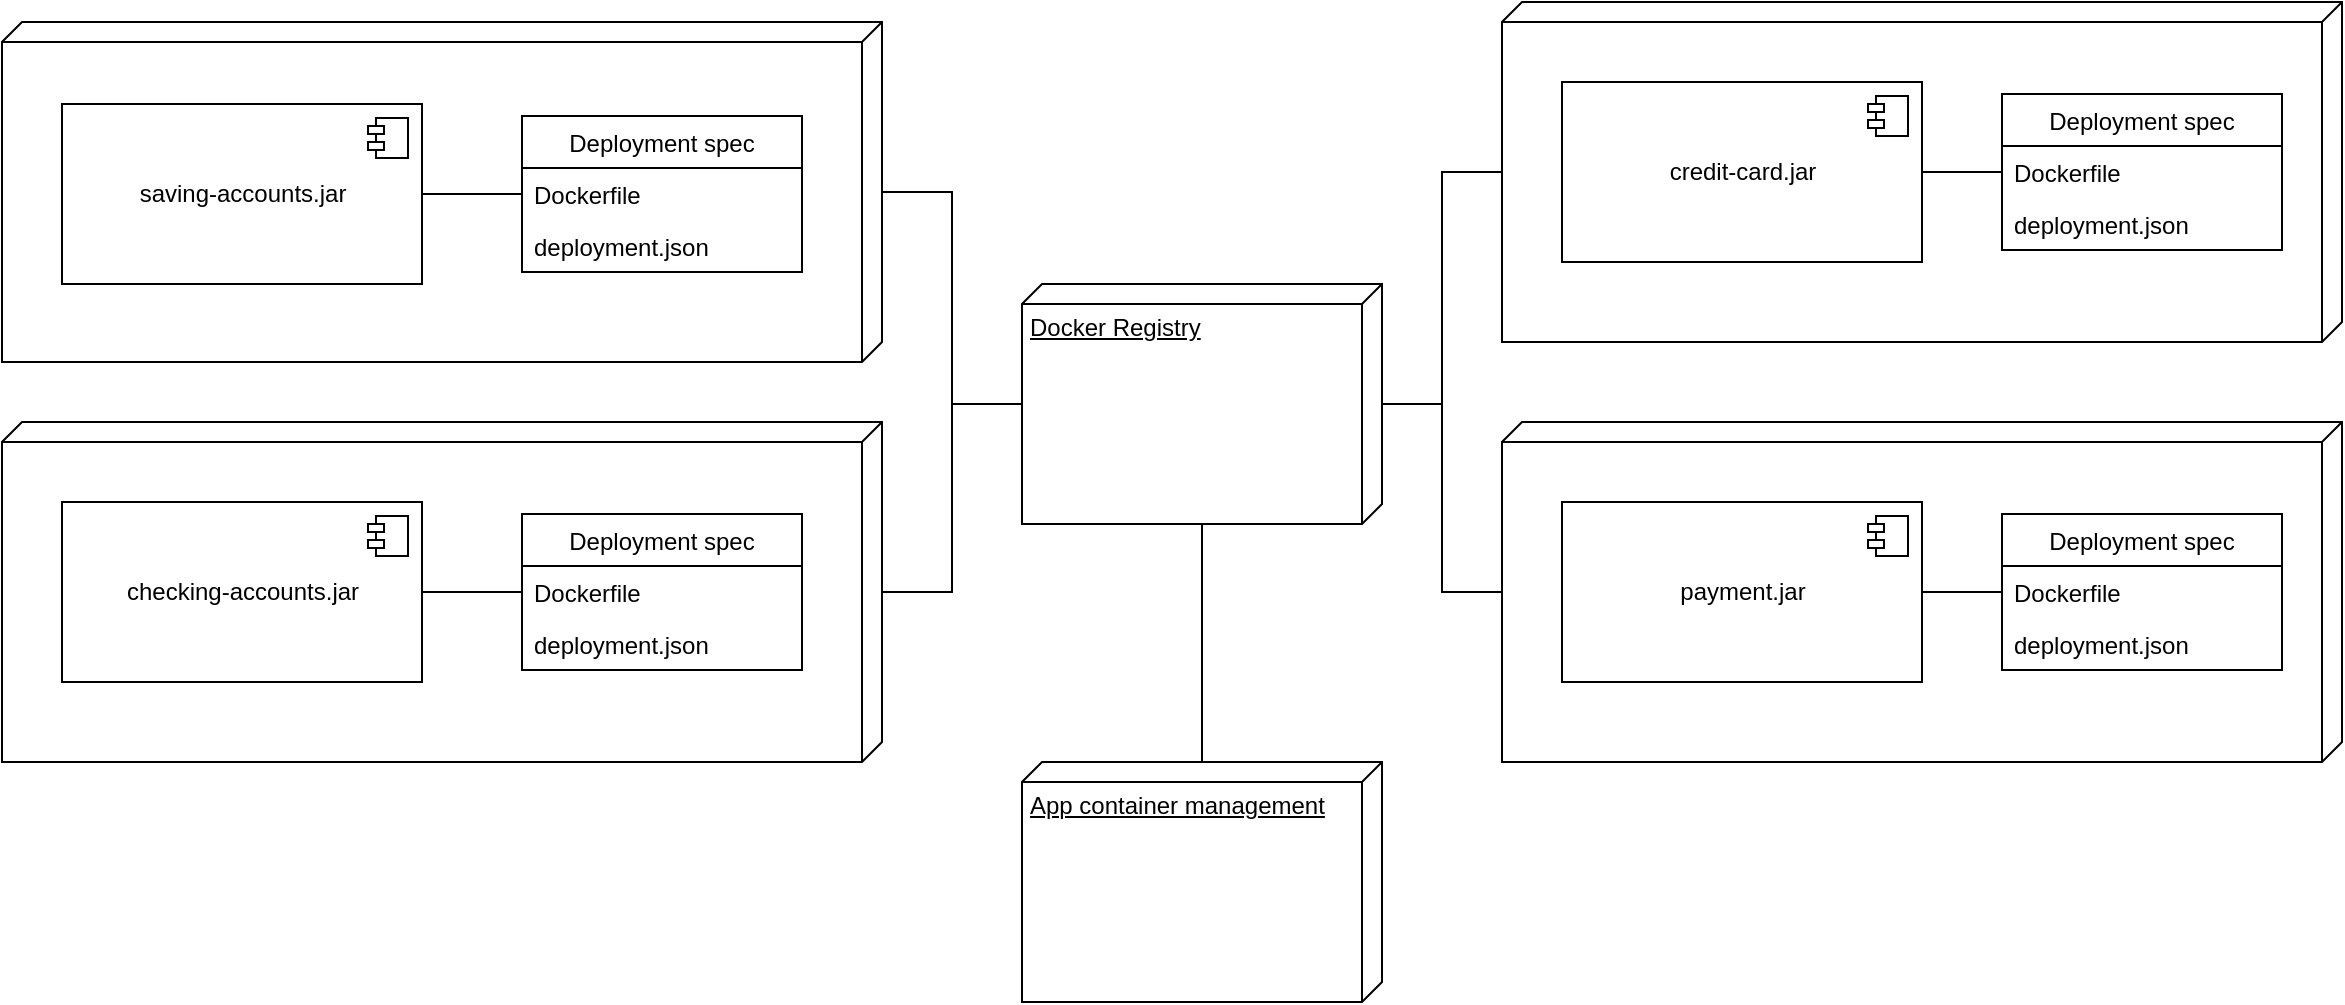 <mxfile version="20.8.3" type="github">
  <diagram id="Z-3wMT12V0U_0ovYJJmp" name="Page-1">
    <mxGraphModel dx="1361" dy="369" grid="1" gridSize="10" guides="1" tooltips="1" connect="1" arrows="1" fold="1" page="0" pageScale="1" pageWidth="827" pageHeight="1169" math="0" shadow="0">
      <root>
        <mxCell id="0" />
        <mxCell id="1" parent="0" />
        <mxCell id="oAk6PpLKIb-QyxV9qV76-31" style="edgeStyle=orthogonalEdgeStyle;rounded=0;orthogonalLoop=1;jettySize=auto;html=1;endArrow=none;endFill=0;" edge="1" parent="1" source="oAk6PpLKIb-QyxV9qV76-27" target="oAk6PpLKIb-QyxV9qV76-20">
          <mxGeometry relative="1" as="geometry" />
        </mxCell>
        <mxCell id="oAk6PpLKIb-QyxV9qV76-27" value="" style="verticalAlign=top;align=left;spacingTop=8;spacingLeft=2;spacingRight=12;shape=cube;size=10;direction=south;fontStyle=4;html=1;" vertex="1" parent="1">
          <mxGeometry x="850" y="870" width="420" height="170" as="geometry" />
        </mxCell>
        <mxCell id="oAk6PpLKIb-QyxV9qV76-32" style="edgeStyle=orthogonalEdgeStyle;rounded=0;orthogonalLoop=1;jettySize=auto;html=1;endArrow=none;endFill=0;" edge="1" parent="1" source="oAk6PpLKIb-QyxV9qV76-24" target="oAk6PpLKIb-QyxV9qV76-20">
          <mxGeometry relative="1" as="geometry" />
        </mxCell>
        <mxCell id="oAk6PpLKIb-QyxV9qV76-24" value="" style="verticalAlign=top;align=left;spacingTop=8;spacingLeft=2;spacingRight=12;shape=cube;size=10;direction=south;fontStyle=4;html=1;" vertex="1" parent="1">
          <mxGeometry x="850" y="660" width="420" height="170" as="geometry" />
        </mxCell>
        <mxCell id="oAk6PpLKIb-QyxV9qV76-30" style="edgeStyle=orthogonalEdgeStyle;rounded=0;orthogonalLoop=1;jettySize=auto;html=1;endArrow=none;endFill=0;" edge="1" parent="1" source="oAk6PpLKIb-QyxV9qV76-23" target="oAk6PpLKIb-QyxV9qV76-20">
          <mxGeometry relative="1" as="geometry" />
        </mxCell>
        <mxCell id="oAk6PpLKIb-QyxV9qV76-23" value="" style="verticalAlign=top;align=left;spacingTop=8;spacingLeft=2;spacingRight=12;shape=cube;size=10;direction=south;fontStyle=4;html=1;" vertex="1" parent="1">
          <mxGeometry x="100" y="870" width="440" height="170" as="geometry" />
        </mxCell>
        <mxCell id="oAk6PpLKIb-QyxV9qV76-29" style="edgeStyle=orthogonalEdgeStyle;rounded=0;orthogonalLoop=1;jettySize=auto;html=1;endArrow=none;endFill=0;" edge="1" parent="1" source="oAk6PpLKIb-QyxV9qV76-21" target="oAk6PpLKIb-QyxV9qV76-20">
          <mxGeometry relative="1" as="geometry" />
        </mxCell>
        <mxCell id="oAk6PpLKIb-QyxV9qV76-21" value="" style="verticalAlign=top;align=left;spacingTop=8;spacingLeft=2;spacingRight=12;shape=cube;size=10;direction=south;fontStyle=4;html=1;" vertex="1" parent="1">
          <mxGeometry x="100" y="670" width="440" height="170" as="geometry" />
        </mxCell>
        <mxCell id="oAk6PpLKIb-QyxV9qV76-22" style="edgeStyle=orthogonalEdgeStyle;rounded=0;orthogonalLoop=1;jettySize=auto;html=1;endArrow=none;endFill=0;" edge="1" parent="1" source="oAk6PpLKIb-QyxV9qV76-2" target="oAk6PpLKIb-QyxV9qV76-39">
          <mxGeometry relative="1" as="geometry">
            <mxPoint x="350" y="756" as="targetPoint" />
          </mxGeometry>
        </mxCell>
        <mxCell id="oAk6PpLKIb-QyxV9qV76-2" value="saving-accounts.jar" style="html=1;dropTarget=0;" vertex="1" parent="1">
          <mxGeometry x="130" y="711" width="180" height="90" as="geometry" />
        </mxCell>
        <mxCell id="oAk6PpLKIb-QyxV9qV76-3" value="" style="shape=module;jettyWidth=8;jettyHeight=4;" vertex="1" parent="oAk6PpLKIb-QyxV9qV76-2">
          <mxGeometry x="1" width="20" height="20" relative="1" as="geometry">
            <mxPoint x="-27" y="7" as="offset" />
          </mxGeometry>
        </mxCell>
        <mxCell id="oAk6PpLKIb-QyxV9qV76-25" style="edgeStyle=orthogonalEdgeStyle;rounded=0;orthogonalLoop=1;jettySize=auto;html=1;endArrow=none;endFill=0;" edge="1" parent="1" source="oAk6PpLKIb-QyxV9qV76-4" target="oAk6PpLKIb-QyxV9qV76-35">
          <mxGeometry relative="1" as="geometry">
            <mxPoint x="350" y="955" as="targetPoint" />
          </mxGeometry>
        </mxCell>
        <mxCell id="oAk6PpLKIb-QyxV9qV76-4" value="checking-accounts.jar" style="html=1;dropTarget=0;" vertex="1" parent="1">
          <mxGeometry x="130" y="910" width="180" height="90" as="geometry" />
        </mxCell>
        <mxCell id="oAk6PpLKIb-QyxV9qV76-5" value="" style="shape=module;jettyWidth=8;jettyHeight=4;" vertex="1" parent="oAk6PpLKIb-QyxV9qV76-4">
          <mxGeometry x="1" width="20" height="20" relative="1" as="geometry">
            <mxPoint x="-27" y="7" as="offset" />
          </mxGeometry>
        </mxCell>
        <mxCell id="oAk6PpLKIb-QyxV9qV76-26" style="edgeStyle=orthogonalEdgeStyle;rounded=0;orthogonalLoop=1;jettySize=auto;html=1;endArrow=none;endFill=0;" edge="1" parent="1" source="oAk6PpLKIb-QyxV9qV76-6" target="oAk6PpLKIb-QyxV9qV76-42">
          <mxGeometry relative="1" as="geometry">
            <mxPoint x="1110" y="745" as="targetPoint" />
          </mxGeometry>
        </mxCell>
        <mxCell id="oAk6PpLKIb-QyxV9qV76-6" value="credit-card.jar" style="html=1;dropTarget=0;" vertex="1" parent="1">
          <mxGeometry x="880" y="700" width="180" height="90" as="geometry" />
        </mxCell>
        <mxCell id="oAk6PpLKIb-QyxV9qV76-7" value="" style="shape=module;jettyWidth=8;jettyHeight=4;" vertex="1" parent="oAk6PpLKIb-QyxV9qV76-6">
          <mxGeometry x="1" width="20" height="20" relative="1" as="geometry">
            <mxPoint x="-27" y="7" as="offset" />
          </mxGeometry>
        </mxCell>
        <mxCell id="oAk6PpLKIb-QyxV9qV76-28" style="edgeStyle=orthogonalEdgeStyle;rounded=0;orthogonalLoop=1;jettySize=auto;html=1;endArrow=none;endFill=0;" edge="1" parent="1" source="oAk6PpLKIb-QyxV9qV76-8" target="oAk6PpLKIb-QyxV9qV76-45">
          <mxGeometry relative="1" as="geometry">
            <mxPoint x="1120" y="955" as="targetPoint" />
          </mxGeometry>
        </mxCell>
        <mxCell id="oAk6PpLKIb-QyxV9qV76-8" value="payment.jar" style="html=1;dropTarget=0;" vertex="1" parent="1">
          <mxGeometry x="880" y="910" width="180" height="90" as="geometry" />
        </mxCell>
        <mxCell id="oAk6PpLKIb-QyxV9qV76-9" value="" style="shape=module;jettyWidth=8;jettyHeight=4;" vertex="1" parent="oAk6PpLKIb-QyxV9qV76-8">
          <mxGeometry x="1" width="20" height="20" relative="1" as="geometry">
            <mxPoint x="-27" y="7" as="offset" />
          </mxGeometry>
        </mxCell>
        <mxCell id="oAk6PpLKIb-QyxV9qV76-34" style="edgeStyle=orthogonalEdgeStyle;rounded=0;orthogonalLoop=1;jettySize=auto;html=1;endArrow=none;endFill=0;" edge="1" parent="1" source="oAk6PpLKIb-QyxV9qV76-20" target="oAk6PpLKIb-QyxV9qV76-33">
          <mxGeometry relative="1" as="geometry" />
        </mxCell>
        <mxCell id="oAk6PpLKIb-QyxV9qV76-20" value="Docker Registry" style="verticalAlign=top;align=left;spacingTop=8;spacingLeft=2;spacingRight=12;shape=cube;size=10;direction=south;fontStyle=4;html=1;" vertex="1" parent="1">
          <mxGeometry x="610" y="801" width="180" height="120" as="geometry" />
        </mxCell>
        <mxCell id="oAk6PpLKIb-QyxV9qV76-33" value="App container management" style="verticalAlign=top;align=left;spacingTop=8;spacingLeft=2;spacingRight=12;shape=cube;size=10;direction=south;fontStyle=4;html=1;" vertex="1" parent="1">
          <mxGeometry x="610" y="1040" width="180" height="120" as="geometry" />
        </mxCell>
        <mxCell id="oAk6PpLKIb-QyxV9qV76-35" value="Deployment spec" style="swimlane;fontStyle=0;childLayout=stackLayout;horizontal=1;startSize=26;fillColor=none;horizontalStack=0;resizeParent=1;resizeParentMax=0;resizeLast=0;collapsible=1;marginBottom=0;" vertex="1" parent="1">
          <mxGeometry x="360" y="916" width="140" height="78" as="geometry" />
        </mxCell>
        <mxCell id="oAk6PpLKIb-QyxV9qV76-36" value="Dockerfile" style="text;strokeColor=none;fillColor=none;align=left;verticalAlign=top;spacingLeft=4;spacingRight=4;overflow=hidden;rotatable=0;points=[[0,0.5],[1,0.5]];portConstraint=eastwest;" vertex="1" parent="oAk6PpLKIb-QyxV9qV76-35">
          <mxGeometry y="26" width="140" height="26" as="geometry" />
        </mxCell>
        <mxCell id="oAk6PpLKIb-QyxV9qV76-37" value="deployment.json" style="text;strokeColor=none;fillColor=none;align=left;verticalAlign=top;spacingLeft=4;spacingRight=4;overflow=hidden;rotatable=0;points=[[0,0.5],[1,0.5]];portConstraint=eastwest;" vertex="1" parent="oAk6PpLKIb-QyxV9qV76-35">
          <mxGeometry y="52" width="140" height="26" as="geometry" />
        </mxCell>
        <mxCell id="oAk6PpLKIb-QyxV9qV76-39" value="Deployment spec" style="swimlane;fontStyle=0;childLayout=stackLayout;horizontal=1;startSize=26;fillColor=none;horizontalStack=0;resizeParent=1;resizeParentMax=0;resizeLast=0;collapsible=1;marginBottom=0;" vertex="1" parent="1">
          <mxGeometry x="360" y="717" width="140" height="78" as="geometry" />
        </mxCell>
        <mxCell id="oAk6PpLKIb-QyxV9qV76-40" value="Dockerfile" style="text;strokeColor=none;fillColor=none;align=left;verticalAlign=top;spacingLeft=4;spacingRight=4;overflow=hidden;rotatable=0;points=[[0,0.5],[1,0.5]];portConstraint=eastwest;" vertex="1" parent="oAk6PpLKIb-QyxV9qV76-39">
          <mxGeometry y="26" width="140" height="26" as="geometry" />
        </mxCell>
        <mxCell id="oAk6PpLKIb-QyxV9qV76-41" value="deployment.json" style="text;strokeColor=none;fillColor=none;align=left;verticalAlign=top;spacingLeft=4;spacingRight=4;overflow=hidden;rotatable=0;points=[[0,0.5],[1,0.5]];portConstraint=eastwest;" vertex="1" parent="oAk6PpLKIb-QyxV9qV76-39">
          <mxGeometry y="52" width="140" height="26" as="geometry" />
        </mxCell>
        <mxCell id="oAk6PpLKIb-QyxV9qV76-42" value="Deployment spec" style="swimlane;fontStyle=0;childLayout=stackLayout;horizontal=1;startSize=26;fillColor=none;horizontalStack=0;resizeParent=1;resizeParentMax=0;resizeLast=0;collapsible=1;marginBottom=0;" vertex="1" parent="1">
          <mxGeometry x="1100" y="706" width="140" height="78" as="geometry" />
        </mxCell>
        <mxCell id="oAk6PpLKIb-QyxV9qV76-43" value="Dockerfile" style="text;strokeColor=none;fillColor=none;align=left;verticalAlign=top;spacingLeft=4;spacingRight=4;overflow=hidden;rotatable=0;points=[[0,0.5],[1,0.5]];portConstraint=eastwest;" vertex="1" parent="oAk6PpLKIb-QyxV9qV76-42">
          <mxGeometry y="26" width="140" height="26" as="geometry" />
        </mxCell>
        <mxCell id="oAk6PpLKIb-QyxV9qV76-44" value="deployment.json" style="text;strokeColor=none;fillColor=none;align=left;verticalAlign=top;spacingLeft=4;spacingRight=4;overflow=hidden;rotatable=0;points=[[0,0.5],[1,0.5]];portConstraint=eastwest;" vertex="1" parent="oAk6PpLKIb-QyxV9qV76-42">
          <mxGeometry y="52" width="140" height="26" as="geometry" />
        </mxCell>
        <mxCell id="oAk6PpLKIb-QyxV9qV76-45" value="Deployment spec" style="swimlane;fontStyle=0;childLayout=stackLayout;horizontal=1;startSize=26;fillColor=none;horizontalStack=0;resizeParent=1;resizeParentMax=0;resizeLast=0;collapsible=1;marginBottom=0;" vertex="1" parent="1">
          <mxGeometry x="1100" y="916" width="140" height="78" as="geometry" />
        </mxCell>
        <mxCell id="oAk6PpLKIb-QyxV9qV76-46" value="Dockerfile" style="text;strokeColor=none;fillColor=none;align=left;verticalAlign=top;spacingLeft=4;spacingRight=4;overflow=hidden;rotatable=0;points=[[0,0.5],[1,0.5]];portConstraint=eastwest;" vertex="1" parent="oAk6PpLKIb-QyxV9qV76-45">
          <mxGeometry y="26" width="140" height="26" as="geometry" />
        </mxCell>
        <mxCell id="oAk6PpLKIb-QyxV9qV76-47" value="deployment.json" style="text;strokeColor=none;fillColor=none;align=left;verticalAlign=top;spacingLeft=4;spacingRight=4;overflow=hidden;rotatable=0;points=[[0,0.5],[1,0.5]];portConstraint=eastwest;" vertex="1" parent="oAk6PpLKIb-QyxV9qV76-45">
          <mxGeometry y="52" width="140" height="26" as="geometry" />
        </mxCell>
      </root>
    </mxGraphModel>
  </diagram>
</mxfile>
